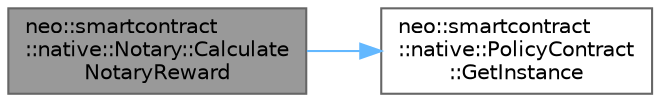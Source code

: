 digraph "neo::smartcontract::native::Notary::CalculateNotaryReward"
{
 // LATEX_PDF_SIZE
  bgcolor="transparent";
  edge [fontname=Helvetica,fontsize=10,labelfontname=Helvetica,labelfontsize=10];
  node [fontname=Helvetica,fontsize=10,shape=box,height=0.2,width=0.4];
  rankdir="LR";
  Node1 [id="Node000001",label="neo::smartcontract\l::native::Notary::Calculate\lNotaryReward",height=0.2,width=0.4,color="gray40", fillcolor="grey60", style="filled", fontcolor="black",tooltip="Calculates the notary reward."];
  Node1 -> Node2 [id="edge1_Node000001_Node000002",color="steelblue1",style="solid",tooltip=" "];
  Node2 [id="Node000002",label="neo::smartcontract\l::native::PolicyContract\l::GetInstance",height=0.2,width=0.4,color="grey40", fillcolor="white", style="filled",URL="$classneo_1_1smartcontract_1_1native_1_1_policy_contract.html#ae73620726c425e67f0ccb59806a8829e",tooltip="Gets the instance."];
}
